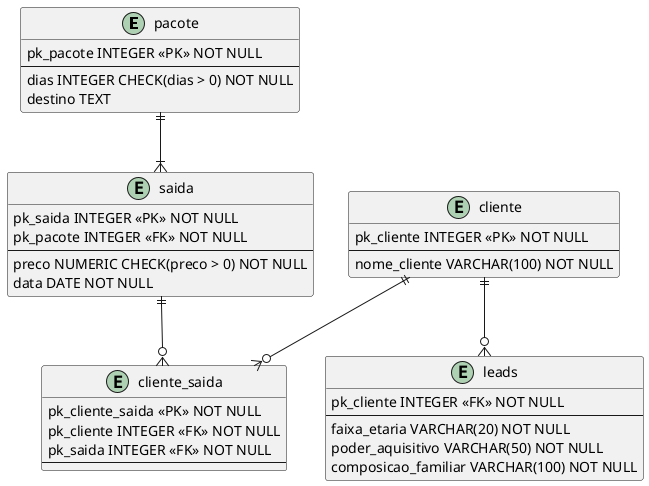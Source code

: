 @startuml Agencia

entity pacote{
    pk_pacote INTEGER <<PK>> NOT NULL
    --
    dias INTEGER CHECK(dias > 0) NOT NULL
    destino TEXT
}

entity saida{
    pk_saida INTEGER <<PK>> NOT NULL
    pk_pacote INTEGER <<FK>> NOT NULL
    --
    preco NUMERIC CHECK(preco > 0) NOT NULL
    data DATE NOT NULL
}

entity cliente{
    pk_cliente INTEGER <<PK>> NOT NULL
    --
    nome_cliente VARCHAR(100) NOT NULL
}

entity leads{
    pk_cliente INTEGER <<FK>> NOT NULL
    --
    faixa_etaria VARCHAR(20) NOT NULL
    poder_aquisitivo VARCHAR(50) NOT NULL
    composicao_familiar VARCHAR(100) NOT NULL
}

entity cliente_saida{
    pk_cliente_saida <<PK>> NOT NULL
    pk_cliente INTEGER <<FK>> NOT NULL
    pk_saida INTEGER <<FK>> NOT NULL
    --
}

pacote ||--|{ saida
saida ||--o{ cliente_saida
cliente ||--o{ cliente_saida
cliente ||--o{ leads

@enduml
